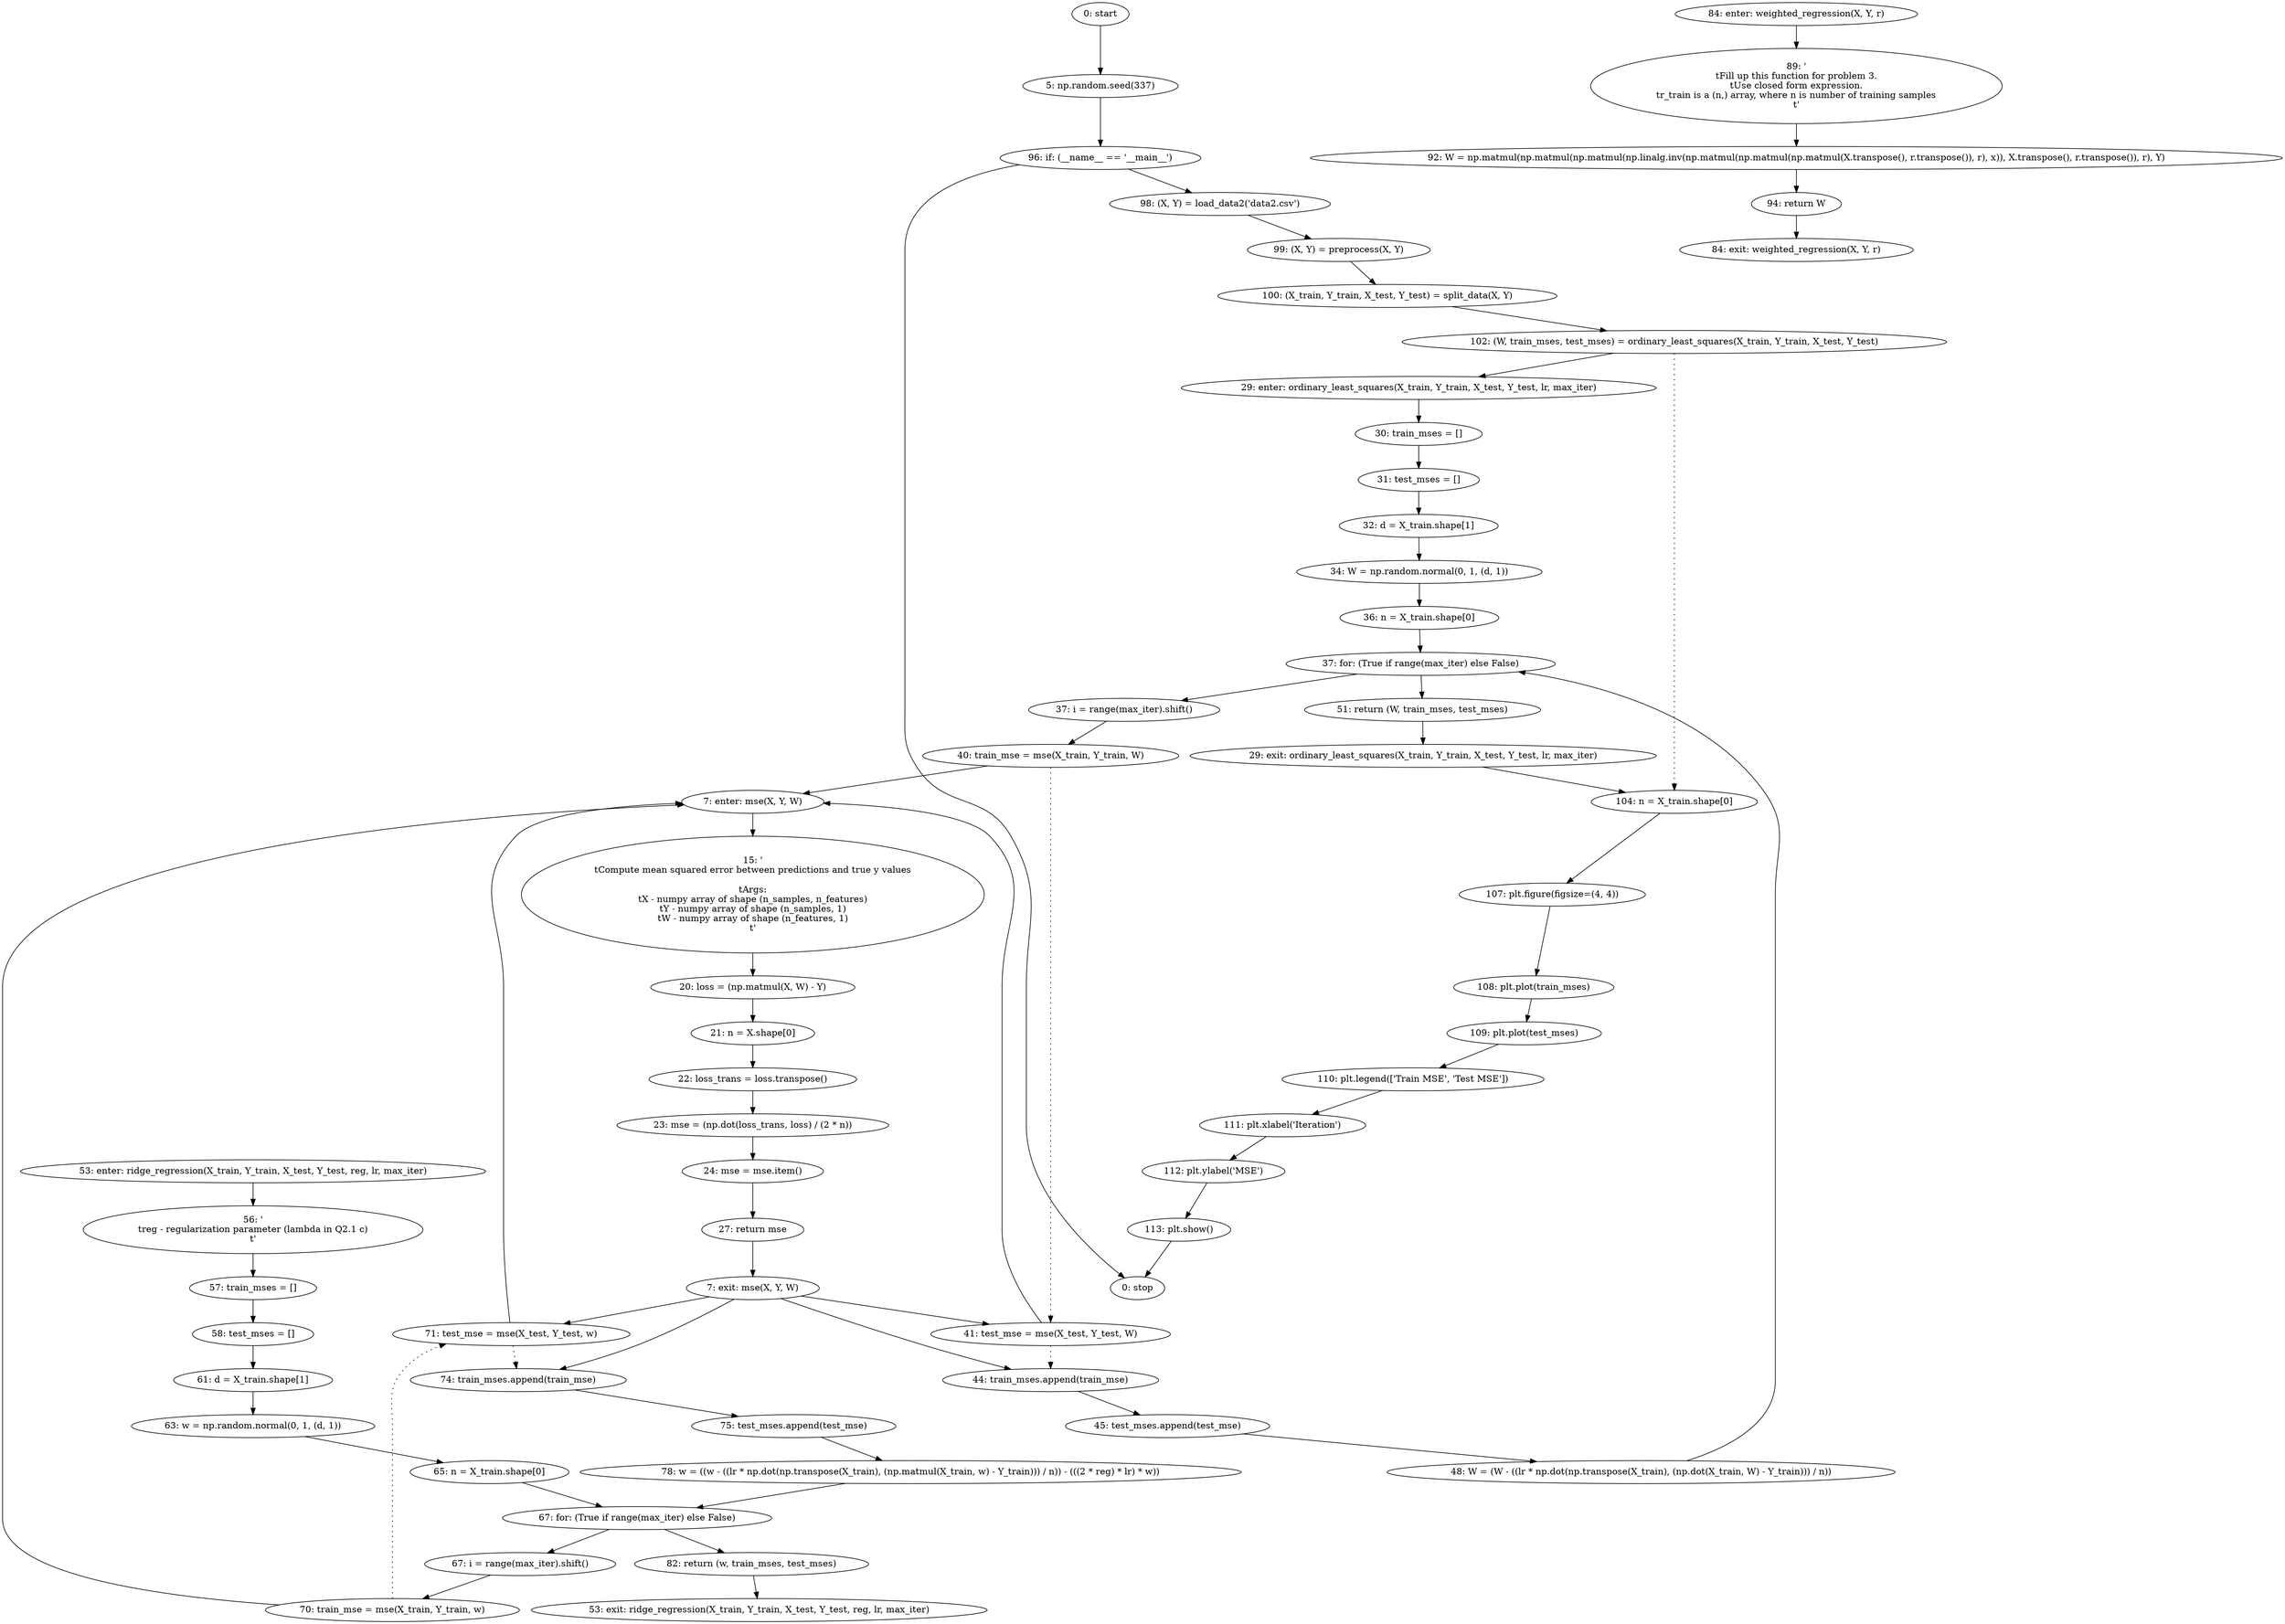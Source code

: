 strict digraph "" {
	node [label="\N"];
	0	 [label="0: start"];
	1	 [label="5: np.random.seed(337)"];
	0 -> 1;
	47	 [label="96: if: (__name__ == '__main__')"];
	1 -> 47;
	48	 [label="98: (X, Y) = load_data2('data2.csv')"];
	47 -> 48;
	60	 [label="0: stop"];
	47 -> 60;
	2	 [label="7: enter: mse(X, Y, W)"];
	4	 [label="15: '\n\tCompute mean squared error between predictions and true y values\n\n\tArgs:\n\tX - numpy array of shape (n_samples, n_features)\n\tY \
- numpy array of shape (n_samples, 1)\n\tW - numpy array of shape (n_features, 1)\n\t'"];
	2 -> 4;
	5	 [label="20: loss = (np.matmul(X, W) - Y)"];
	4 -> 5;
	20	 [label="40: train_mse = mse(X_train, Y_train, W)"];
	20 -> 2;
	21	 [label="41: test_mse = mse(X_test, Y_test, W)"];
	20 -> 21	 [style=dotted,
		weight=100];
	21 -> 2;
	22	 [label="44: train_mses.append(train_mse)"];
	21 -> 22	 [style=dotted,
		weight=100];
	23	 [label="45: test_mses.append(test_mse)"];
	22 -> 23;
	36	 [label="70: train_mse = mse(X_train, Y_train, w)"];
	36 -> 2;
	37	 [label="71: test_mse = mse(X_test, Y_test, w)"];
	36 -> 37	 [style=dotted,
		weight=100];
	37 -> 2;
	38	 [label="74: train_mses.append(train_mse)"];
	37 -> 38	 [style=dotted,
		weight=100];
	39	 [label="75: test_mses.append(test_mse)"];
	38 -> 39;
	3	 [label="7: exit: mse(X, Y, W)"];
	3 -> 21;
	3 -> 22;
	3 -> 37;
	3 -> 38;
	10	 [label="27: return mse"];
	10 -> 3;
	6	 [label="21: n = X.shape[0]"];
	5 -> 6;
	7	 [label="22: loss_trans = loss.transpose()"];
	6 -> 7;
	8	 [label="23: mse = (np.dot(loss_trans, loss) / (2 * n))"];
	7 -> 8;
	9	 [label="24: mse = mse.item()"];
	8 -> 9;
	9 -> 10;
	11	 [label="29: enter: ordinary_least_squares(X_train, Y_train, X_test, Y_test, lr, max_iter)"];
	13	 [label="30: train_mses = []"];
	11 -> 13;
	14	 [label="31: test_mses = []"];
	13 -> 14;
	51	 [label="102: (W, train_mses, test_mses) = ordinary_least_squares(X_train, Y_train, X_test, Y_test)"];
	51 -> 11;
	52	 [label="104: n = X_train.shape[0]"];
	51 -> 52	 [style=dotted,
		weight=100];
	53	 [label="107: plt.figure(figsize=(4, 4))"];
	52 -> 53;
	12	 [label="29: exit: ordinary_least_squares(X_train, Y_train, X_test, Y_test, lr, max_iter)"];
	12 -> 52;
	25	 [label="51: return (W, train_mses, test_mses)"];
	25 -> 12;
	15	 [label="32: d = X_train.shape[1]"];
	14 -> 15;
	16	 [label="34: W = np.random.normal(0, 1, (d, 1))"];
	15 -> 16;
	17	 [label="36: n = X_train.shape[0]"];
	16 -> 17;
	18	 [label="37: for: (True if range(max_iter) else False)"];
	17 -> 18;
	18 -> 25;
	19	 [label="37: i = range(max_iter).shift()"];
	18 -> 19;
	19 -> 20;
	24	 [label="48: W = (W - ((lr * np.dot(np.transpose(X_train), (np.dot(X_train, W) - Y_train))) / n))"];
	24 -> 18;
	23 -> 24;
	26	 [label="53: enter: ridge_regression(X_train, Y_train, X_test, Y_test, reg, lr, max_iter)"];
	28	 [label="56: '\n\treg - regularization parameter (lambda in Q2.1 c)\n\t'"];
	26 -> 28;
	29	 [label="57: train_mses = []"];
	28 -> 29;
	27	 [label="53: exit: ridge_regression(X_train, Y_train, X_test, Y_test, reg, lr, max_iter)"];
	41	 [label="82: return (w, train_mses, test_mses)"];
	41 -> 27;
	30	 [label="58: test_mses = []"];
	29 -> 30;
	31	 [label="61: d = X_train.shape[1]"];
	30 -> 31;
	32	 [label="63: w = np.random.normal(0, 1, (d, 1))"];
	31 -> 32;
	33	 [label="65: n = X_train.shape[0]"];
	32 -> 33;
	34	 [label="67: for: (True if range(max_iter) else False)"];
	33 -> 34;
	34 -> 41;
	35	 [label="67: i = range(max_iter).shift()"];
	34 -> 35;
	35 -> 36;
	40	 [label="78: w = ((w - ((lr * np.dot(np.transpose(X_train), (np.matmul(X_train, w) - Y_train))) / n)) - (((2 * reg) * lr) * w))"];
	40 -> 34;
	39 -> 40;
	42	 [label="84: enter: weighted_regression(X, Y, r)"];
	44	 [label="89: '\n\tFill up this function for problem 3.\n\tUse closed form expression.\n\tr_train is a (n,) array, where n is number of training \
samples\n\t'"];
	42 -> 44;
	45	 [label="92: W = np.matmul(np.matmul(np.matmul(np.linalg.inv(np.matmul(np.matmul(np.matmul(X.transpose(), r.transpose()), r), x)), X.transpose(), \
r.transpose()), r), Y)"];
	44 -> 45;
	43	 [label="84: exit: weighted_regression(X, Y, r)"];
	46	 [label="94: return W"];
	46 -> 43;
	45 -> 46;
	49	 [label="99: (X, Y) = preprocess(X, Y)"];
	48 -> 49;
	50	 [label="100: (X_train, Y_train, X_test, Y_test) = split_data(X, Y)"];
	49 -> 50;
	50 -> 51;
	54	 [label="108: plt.plot(train_mses)"];
	53 -> 54;
	55	 [label="109: plt.plot(test_mses)"];
	54 -> 55;
	56	 [label="110: plt.legend(['Train MSE', 'Test MSE'])"];
	55 -> 56;
	57	 [label="111: plt.xlabel('Iteration')"];
	56 -> 57;
	58	 [label="112: plt.ylabel('MSE')"];
	57 -> 58;
	59	 [label="113: plt.show()"];
	58 -> 59;
	59 -> 60;
}

